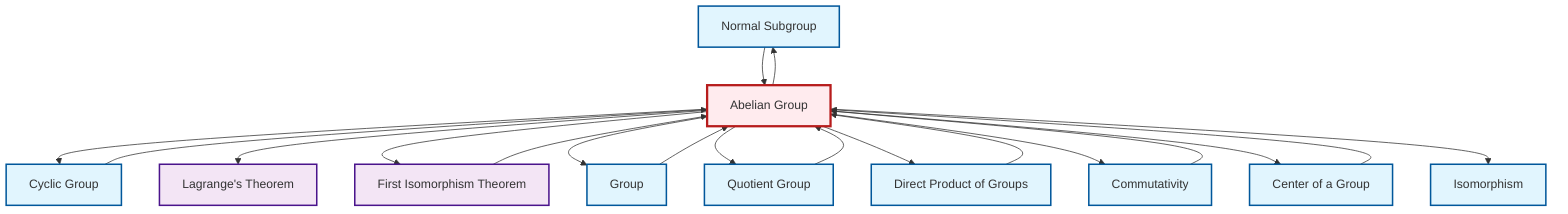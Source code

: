 graph TD
    classDef definition fill:#e1f5fe,stroke:#01579b,stroke-width:2px
    classDef theorem fill:#f3e5f5,stroke:#4a148c,stroke-width:2px
    classDef axiom fill:#fff3e0,stroke:#e65100,stroke-width:2px
    classDef example fill:#e8f5e9,stroke:#1b5e20,stroke-width:2px
    classDef current fill:#ffebee,stroke:#b71c1c,stroke-width:3px
    def-isomorphism["Isomorphism"]:::definition
    def-normal-subgroup["Normal Subgroup"]:::definition
    def-group["Group"]:::definition
    thm-lagrange["Lagrange's Theorem"]:::theorem
    def-abelian-group["Abelian Group"]:::definition
    def-cyclic-group["Cyclic Group"]:::definition
    def-commutativity["Commutativity"]:::definition
    def-direct-product["Direct Product of Groups"]:::definition
    thm-first-isomorphism["First Isomorphism Theorem"]:::theorem
    def-center-of-group["Center of a Group"]:::definition
    def-quotient-group["Quotient Group"]:::definition
    def-abelian-group --> def-cyclic-group
    def-abelian-group --> def-normal-subgroup
    def-abelian-group --> thm-lagrange
    def-abelian-group --> thm-first-isomorphism
    def-abelian-group --> def-group
    def-cyclic-group --> def-abelian-group
    def-group --> def-abelian-group
    def-quotient-group --> def-abelian-group
    thm-first-isomorphism --> def-abelian-group
    def-abelian-group --> def-quotient-group
    def-abelian-group --> def-direct-product
    def-normal-subgroup --> def-abelian-group
    def-commutativity --> def-abelian-group
    def-direct-product --> def-abelian-group
    def-center-of-group --> def-abelian-group
    def-abelian-group --> def-commutativity
    def-abelian-group --> def-center-of-group
    def-abelian-group --> def-isomorphism
    class def-abelian-group current
